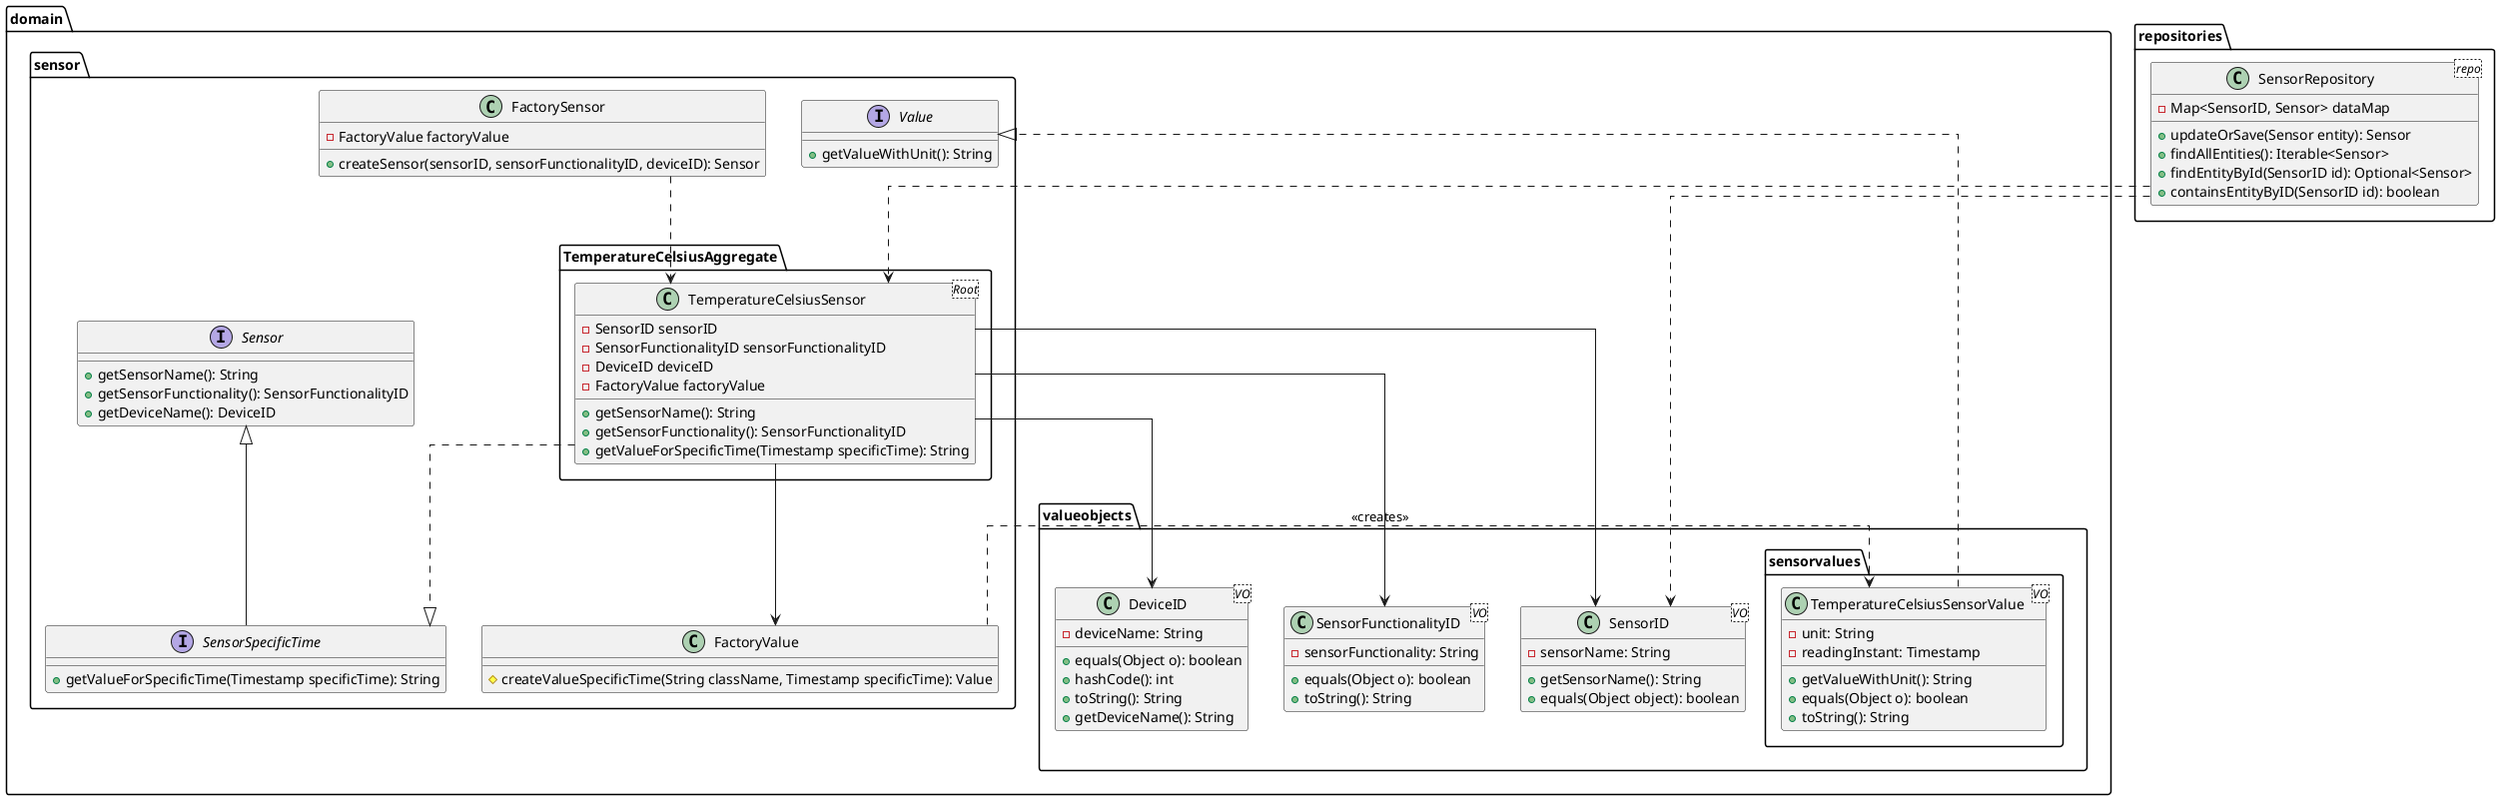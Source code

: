 @startuml
skinparam linetype ortho
package repositories {
}

package domain {
    package sensor {
        class FactorySensor {
            - FactoryValue factoryValue
            + createSensor(sensorID, sensorFunctionalityID, deviceID): Sensor
        }
        interface Sensor {
            + getSensorName(): String
            + getSensorFunctionality(): SensorFunctionalityID
            + getDeviceName(): DeviceID
        }
        interface Value {
            + getValueWithUnit(): String
        }
        interface SensorSpecificTime extends Sensor {
            + getValueForSpecificTime(Timestamp specificTime): String
        }
        package TemperatureCelsiusAggregate {
            class TemperatureCelsiusSensor <Root> {
                - SensorID sensorID
                - SensorFunctionalityID sensorFunctionalityID
                - DeviceID deviceID
                - FactoryValue factoryValue
                + getSensorName(): String
                + getSensorFunctionality(): SensorFunctionalityID
                + getValueForSpecificTime(Timestamp specificTime): String
            }
            TemperatureCelsiusSensor ..|> SensorSpecificTime
        }
        FactorySensor ..> TemperatureCelsiusSensor
        class FactoryValue {
            #createValueSpecificTime(String className, Timestamp specificTime): Value
        }
        TemperatureCelsiusSensor --> FactoryValue
    }
    package valueobjects {
        class SensorID <VO> {
            - sensorName: String
            + getSensorName(): String
            + equals(Object object): boolean
        }
        TemperatureCelsiusSensor --> SensorID
        class SensorFunctionalityID <VO> {
            - sensorFunctionality: String
            + equals(Object o): boolean
            + toString(): String
        }
        TemperatureCelsiusSensor --> SensorFunctionalityID
        class DeviceID <VO> {
            - deviceName: String
            + equals(Object o): boolean
            + hashCode(): int
            + toString(): String
            + getDeviceName(): String
        }
        TemperatureCelsiusSensor --> DeviceID
        package sensorvalues {
            class TemperatureCelsiusSensorValue <VO> {
                - unit: String
                - readingInstant: Timestamp
                + getValueWithUnit(): String
                + equals(Object o): boolean
                + toString(): String
            }
            FactoryValue ..> TemperatureCelsiusSensorValue: <<creates>>
            TemperatureCelsiusSensorValue ..|> Value
        }
    }
}


package repositories {
    class SensorRepository <repo> {
        - Map<SensorID, Sensor> dataMap
        + updateOrSave(Sensor entity): Sensor
        + findAllEntities(): Iterable<Sensor>
        + findEntityById(SensorID id): Optional<Sensor>
        + containsEntityByID(SensorID id): boolean
    }
    SensorRepository ..> SensorID
    SensorRepository ..> TemperatureCelsiusSensor
}

@enduml
